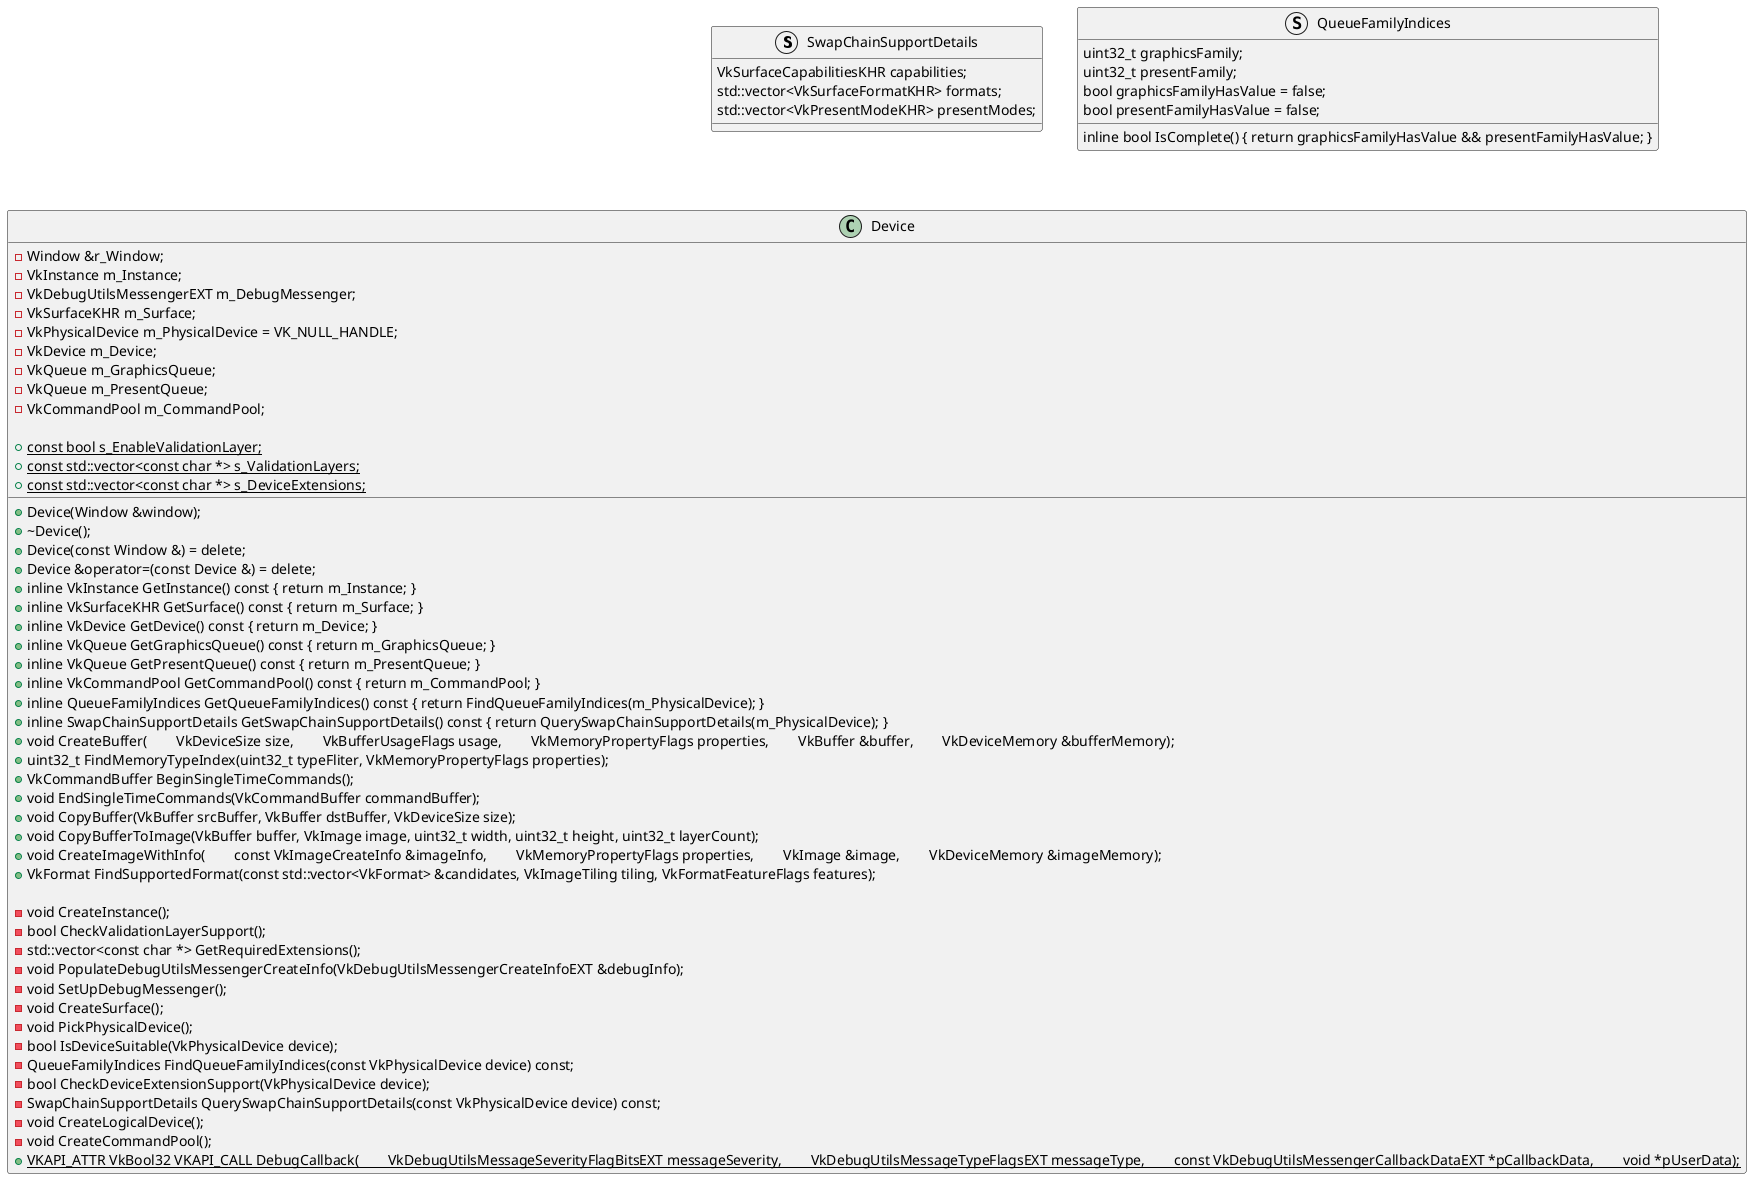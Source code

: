 @startuml
struct SwapChainSupportDetails
{
    VkSurfaceCapabilitiesKHR capabilities;
    std::vector<VkSurfaceFormatKHR> formats;
    std::vector<VkPresentModeKHR> presentModes;
}

struct QueueFamilyIndices
{
    uint32_t graphicsFamily;
    uint32_t presentFamily;
    bool graphicsFamilyHasValue = false;
    bool presentFamilyHasValue = false;
    inline bool IsComplete() { return graphicsFamilyHasValue && presentFamilyHasValue; }
}

class Device
{
    + Device(Window &window);
    + \~Device();
    + Device(const Window &) = delete;
    + Device &operator=(const Device &) = delete;
    + inline VkInstance GetInstance() const { return m_Instance; }
    + inline VkSurfaceKHR GetSurface() const { return m_Surface; }
    + inline VkDevice GetDevice() const { return m_Device; }
    + inline VkQueue GetGraphicsQueue() const { return m_GraphicsQueue; }
    + inline VkQueue GetPresentQueue() const { return m_PresentQueue; }
    + inline VkCommandPool GetCommandPool() const { return m_CommandPool; }
    + inline QueueFamilyIndices GetQueueFamilyIndices() const { return FindQueueFamilyIndices(m_PhysicalDevice); }
    + inline SwapChainSupportDetails GetSwapChainSupportDetails() const { return QuerySwapChainSupportDetails(m_PhysicalDevice); }
    + void CreateBuffer(\
        VkDeviceSize size,\
        VkBufferUsageFlags usage,\
        VkMemoryPropertyFlags properties,\
        VkBuffer &buffer,\
        VkDeviceMemory &bufferMemory);
    + uint32_t FindMemoryTypeIndex(uint32_t typeFliter, VkMemoryPropertyFlags properties);
    + VkCommandBuffer BeginSingleTimeCommands();
    + void EndSingleTimeCommands(VkCommandBuffer commandBuffer);
    + void CopyBuffer(VkBuffer srcBuffer, VkBuffer dstBuffer, VkDeviceSize size);
    + void CopyBufferToImage(VkBuffer buffer, VkImage image, uint32_t width, uint32_t height, uint32_t layerCount);
    + void CreateImageWithInfo(\
        const VkImageCreateInfo &imageInfo,\
        VkMemoryPropertyFlags properties,\
        VkImage &image,\
        VkDeviceMemory &imageMemory);
    + VkFormat FindSupportedFormat(const std::vector<VkFormat> &candidates, VkImageTiling tiling, VkFormatFeatureFlags features);

    - void CreateInstance();
    - bool CheckValidationLayerSupport();
    - std::vector<const char *> GetRequiredExtensions();
    - void PopulateDebugUtilsMessengerCreateInfo(VkDebugUtilsMessengerCreateInfoEXT &debugInfo);
    - void SetUpDebugMessenger();
    - void CreateSurface();
    - void PickPhysicalDevice();
    - bool IsDeviceSuitable(VkPhysicalDevice device);
    - QueueFamilyIndices FindQueueFamilyIndices(const VkPhysicalDevice device) const;
    - bool CheckDeviceExtensionSupport(VkPhysicalDevice device);
    - SwapChainSupportDetails QuerySwapChainSupportDetails(const VkPhysicalDevice device) const;
    - void CreateLogicalDevice();
    - void CreateCommandPool();

    - Window &r_Window;
    - VkInstance m_Instance;
    - VkDebugUtilsMessengerEXT m_DebugMessenger;
    - VkSurfaceKHR m_Surface;
    - VkPhysicalDevice m_PhysicalDevice = VK_NULL_HANDLE;
    - VkDevice m_Device;
    - VkQueue m_GraphicsQueue;
    - VkQueue m_PresentQueue;
    - VkCommandPool m_CommandPool;

    + {static} const bool s_EnableValidationLayer;
    + {static} const std::vector<const char *> s_ValidationLayers;
    + {static} const std::vector<const char *> s_DeviceExtensions;
    + {static} VKAPI_ATTR VkBool32 VKAPI_CALL DebugCallback(\
        VkDebugUtilsMessageSeverityFlagBitsEXT messageSeverity,\
        VkDebugUtilsMessageTypeFlagsEXT messageType,\
        const VkDebugUtilsMessengerCallbackDataEXT *pCallbackData,\
        void *pUserData);
}
@enduml